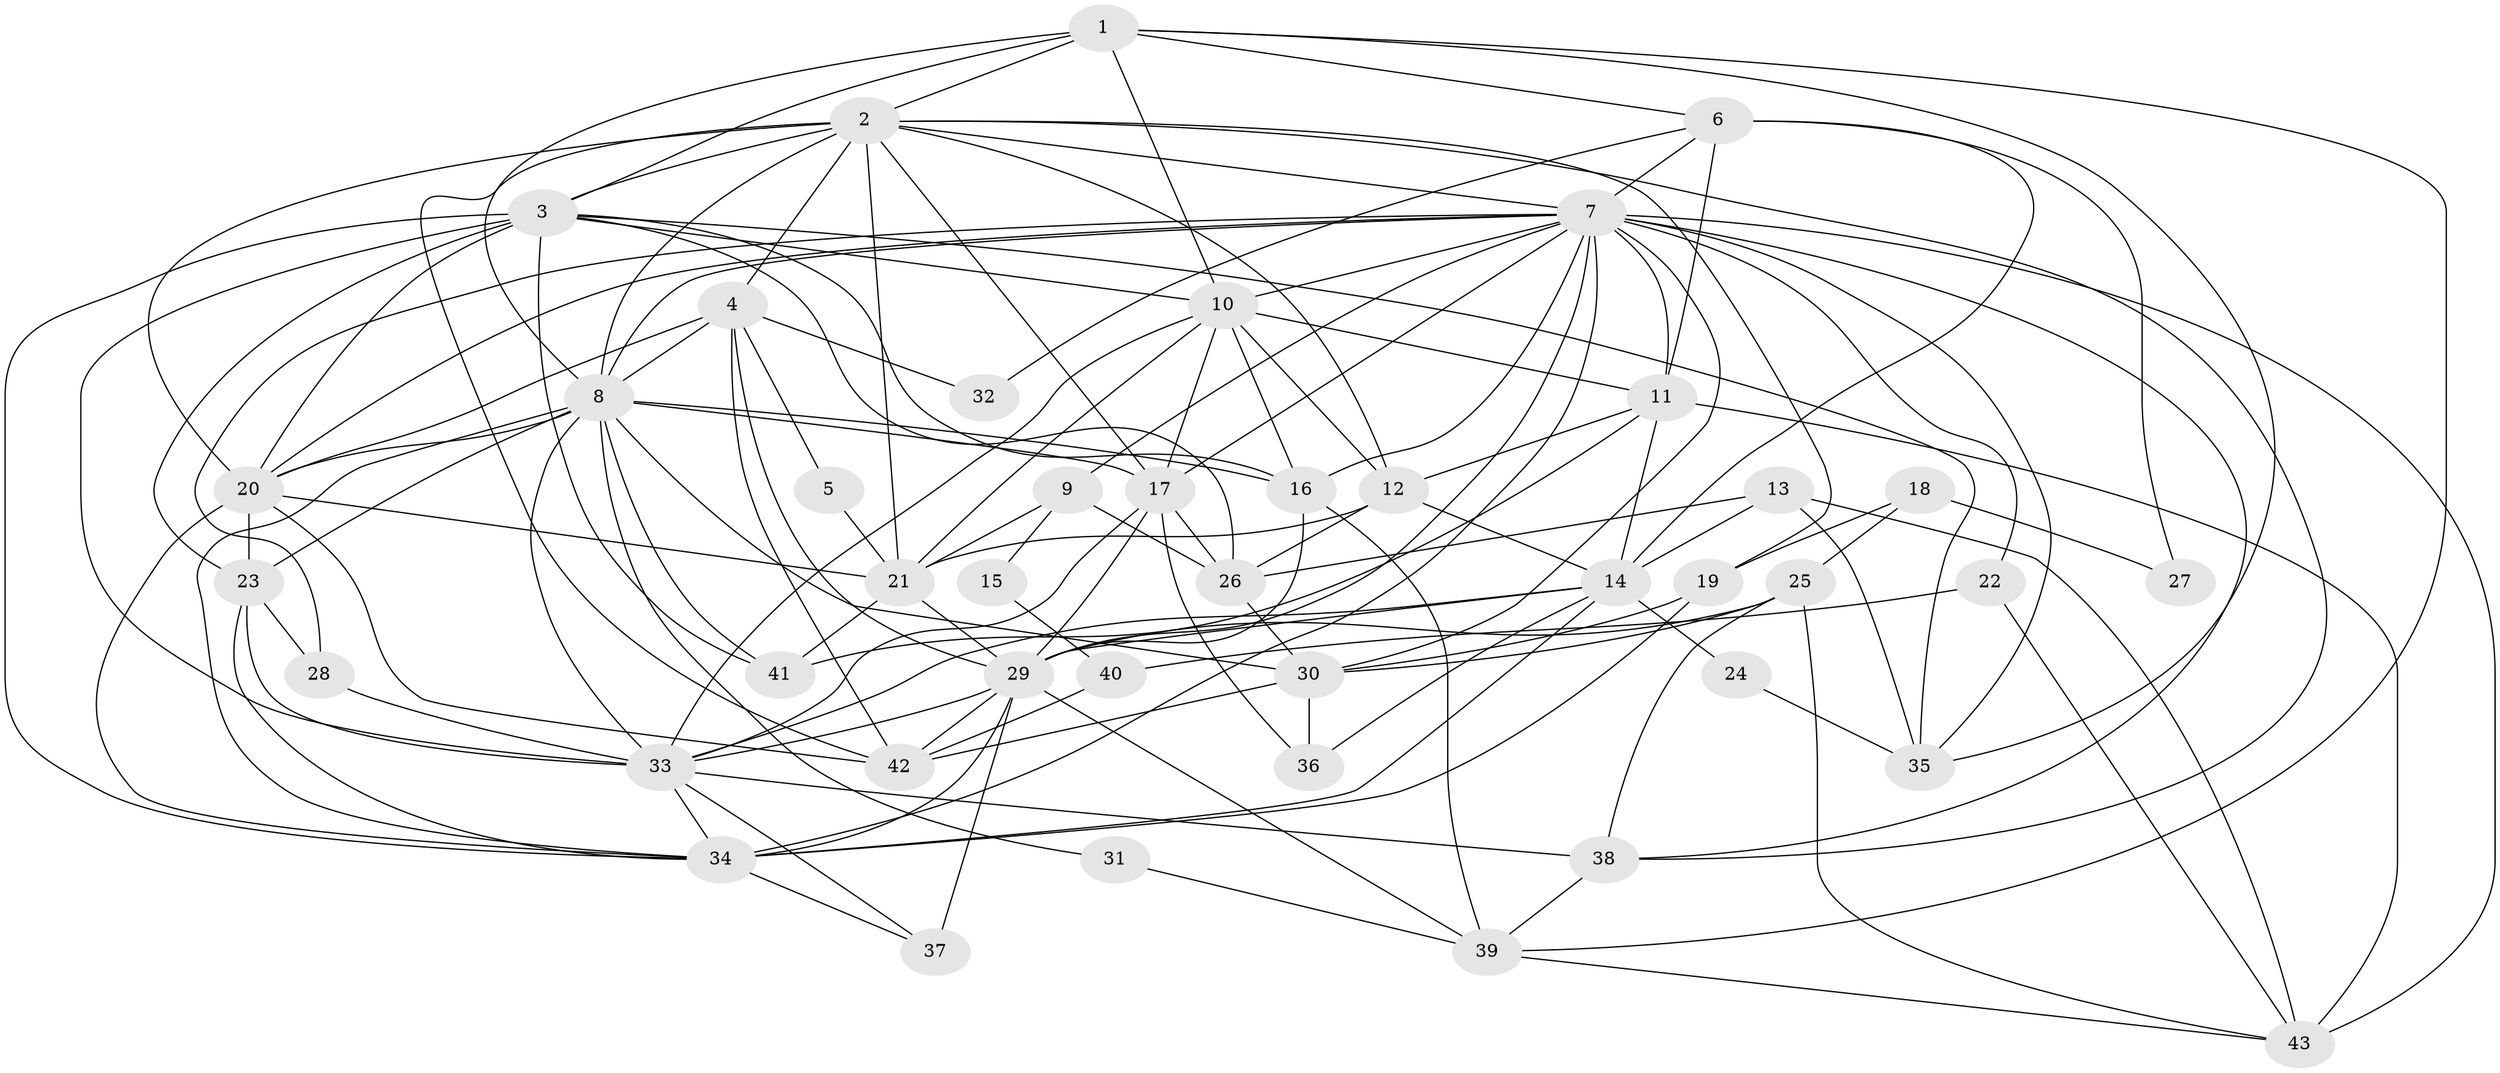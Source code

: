 // original degree distribution, {4: 0.32710280373831774, 3: 0.29906542056074764, 7: 0.037383177570093455, 2: 0.09345794392523364, 6: 0.07476635514018691, 5: 0.14953271028037382, 8: 0.018691588785046728}
// Generated by graph-tools (version 1.1) at 2025/51/03/04/25 22:51:20]
// undirected, 43 vertices, 133 edges
graph export_dot {
  node [color=gray90,style=filled];
  1;
  2;
  3;
  4;
  5;
  6;
  7;
  8;
  9;
  10;
  11;
  12;
  13;
  14;
  15;
  16;
  17;
  18;
  19;
  20;
  21;
  22;
  23;
  24;
  25;
  26;
  27;
  28;
  29;
  30;
  31;
  32;
  33;
  34;
  35;
  36;
  37;
  38;
  39;
  40;
  41;
  42;
  43;
  1 -- 2 [weight=1.0];
  1 -- 3 [weight=2.0];
  1 -- 6 [weight=1.0];
  1 -- 8 [weight=1.0];
  1 -- 10 [weight=1.0];
  1 -- 35 [weight=1.0];
  1 -- 39 [weight=1.0];
  2 -- 3 [weight=1.0];
  2 -- 4 [weight=1.0];
  2 -- 7 [weight=1.0];
  2 -- 8 [weight=1.0];
  2 -- 12 [weight=1.0];
  2 -- 17 [weight=1.0];
  2 -- 19 [weight=1.0];
  2 -- 20 [weight=1.0];
  2 -- 21 [weight=2.0];
  2 -- 38 [weight=1.0];
  2 -- 42 [weight=1.0];
  3 -- 10 [weight=2.0];
  3 -- 16 [weight=1.0];
  3 -- 20 [weight=2.0];
  3 -- 23 [weight=1.0];
  3 -- 26 [weight=1.0];
  3 -- 33 [weight=2.0];
  3 -- 34 [weight=1.0];
  3 -- 35 [weight=1.0];
  3 -- 41 [weight=1.0];
  4 -- 5 [weight=1.0];
  4 -- 8 [weight=1.0];
  4 -- 20 [weight=1.0];
  4 -- 29 [weight=1.0];
  4 -- 32 [weight=1.0];
  4 -- 42 [weight=1.0];
  5 -- 21 [weight=2.0];
  6 -- 7 [weight=1.0];
  6 -- 11 [weight=1.0];
  6 -- 14 [weight=1.0];
  6 -- 27 [weight=1.0];
  6 -- 32 [weight=1.0];
  7 -- 8 [weight=1.0];
  7 -- 9 [weight=1.0];
  7 -- 10 [weight=1.0];
  7 -- 11 [weight=1.0];
  7 -- 16 [weight=1.0];
  7 -- 17 [weight=1.0];
  7 -- 20 [weight=1.0];
  7 -- 22 [weight=1.0];
  7 -- 28 [weight=1.0];
  7 -- 29 [weight=1.0];
  7 -- 30 [weight=1.0];
  7 -- 34 [weight=1.0];
  7 -- 35 [weight=1.0];
  7 -- 38 [weight=1.0];
  7 -- 43 [weight=1.0];
  8 -- 16 [weight=1.0];
  8 -- 17 [weight=1.0];
  8 -- 20 [weight=2.0];
  8 -- 23 [weight=1.0];
  8 -- 30 [weight=1.0];
  8 -- 31 [weight=1.0];
  8 -- 33 [weight=1.0];
  8 -- 34 [weight=1.0];
  8 -- 41 [weight=1.0];
  9 -- 15 [weight=1.0];
  9 -- 21 [weight=1.0];
  9 -- 26 [weight=1.0];
  10 -- 11 [weight=1.0];
  10 -- 12 [weight=1.0];
  10 -- 16 [weight=1.0];
  10 -- 17 [weight=1.0];
  10 -- 21 [weight=1.0];
  10 -- 33 [weight=1.0];
  11 -- 12 [weight=1.0];
  11 -- 14 [weight=1.0];
  11 -- 41 [weight=1.0];
  11 -- 43 [weight=1.0];
  12 -- 14 [weight=1.0];
  12 -- 21 [weight=1.0];
  12 -- 26 [weight=1.0];
  13 -- 14 [weight=1.0];
  13 -- 26 [weight=1.0];
  13 -- 35 [weight=1.0];
  13 -- 43 [weight=1.0];
  14 -- 24 [weight=1.0];
  14 -- 29 [weight=1.0];
  14 -- 33 [weight=1.0];
  14 -- 34 [weight=1.0];
  14 -- 36 [weight=1.0];
  15 -- 40 [weight=1.0];
  16 -- 29 [weight=1.0];
  16 -- 39 [weight=1.0];
  17 -- 26 [weight=1.0];
  17 -- 29 [weight=1.0];
  17 -- 33 [weight=1.0];
  17 -- 36 [weight=1.0];
  18 -- 19 [weight=1.0];
  18 -- 25 [weight=1.0];
  18 -- 27 [weight=1.0];
  19 -- 30 [weight=1.0];
  19 -- 34 [weight=1.0];
  20 -- 21 [weight=1.0];
  20 -- 23 [weight=1.0];
  20 -- 34 [weight=1.0];
  20 -- 42 [weight=1.0];
  21 -- 29 [weight=1.0];
  21 -- 41 [weight=1.0];
  22 -- 40 [weight=1.0];
  22 -- 43 [weight=1.0];
  23 -- 28 [weight=1.0];
  23 -- 33 [weight=1.0];
  23 -- 34 [weight=1.0];
  24 -- 35 [weight=1.0];
  25 -- 29 [weight=2.0];
  25 -- 30 [weight=1.0];
  25 -- 38 [weight=1.0];
  25 -- 43 [weight=1.0];
  26 -- 30 [weight=1.0];
  28 -- 33 [weight=1.0];
  29 -- 33 [weight=2.0];
  29 -- 34 [weight=1.0];
  29 -- 37 [weight=2.0];
  29 -- 39 [weight=1.0];
  29 -- 42 [weight=1.0];
  30 -- 36 [weight=2.0];
  30 -- 42 [weight=1.0];
  31 -- 39 [weight=1.0];
  33 -- 34 [weight=1.0];
  33 -- 37 [weight=1.0];
  33 -- 38 [weight=2.0];
  34 -- 37 [weight=1.0];
  38 -- 39 [weight=1.0];
  39 -- 43 [weight=1.0];
  40 -- 42 [weight=1.0];
}
